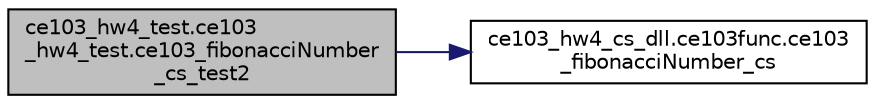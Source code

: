 digraph "ce103_hw4_test.ce103_hw4_test.ce103_fibonacciNumber_cs_test2"
{
 // INTERACTIVE_SVG=YES
 // LATEX_PDF_SIZE
  edge [fontname="Helvetica",fontsize="10",labelfontname="Helvetica",labelfontsize="10"];
  node [fontname="Helvetica",fontsize="10",shape=record];
  rankdir="LR";
  Node1 [label="ce103_hw4_test.ce103\l_hw4_test.ce103_fibonacciNumber\l_cs_test2",height=0.2,width=0.4,color="black", fillcolor="grey75", style="filled", fontcolor="black",tooltip=" "];
  Node1 -> Node2 [color="midnightblue",fontsize="10",style="solid",fontname="Helvetica"];
  Node2 [label="ce103_hw4_cs_dll.ce103func.ce103\l_fibonacciNumber_cs",height=0.2,width=0.4,color="black", fillcolor="white", style="filled",URL="$db/db6/a00074.html#a5e380666d01069af93371295f71e0b6f",tooltip=" "];
}
